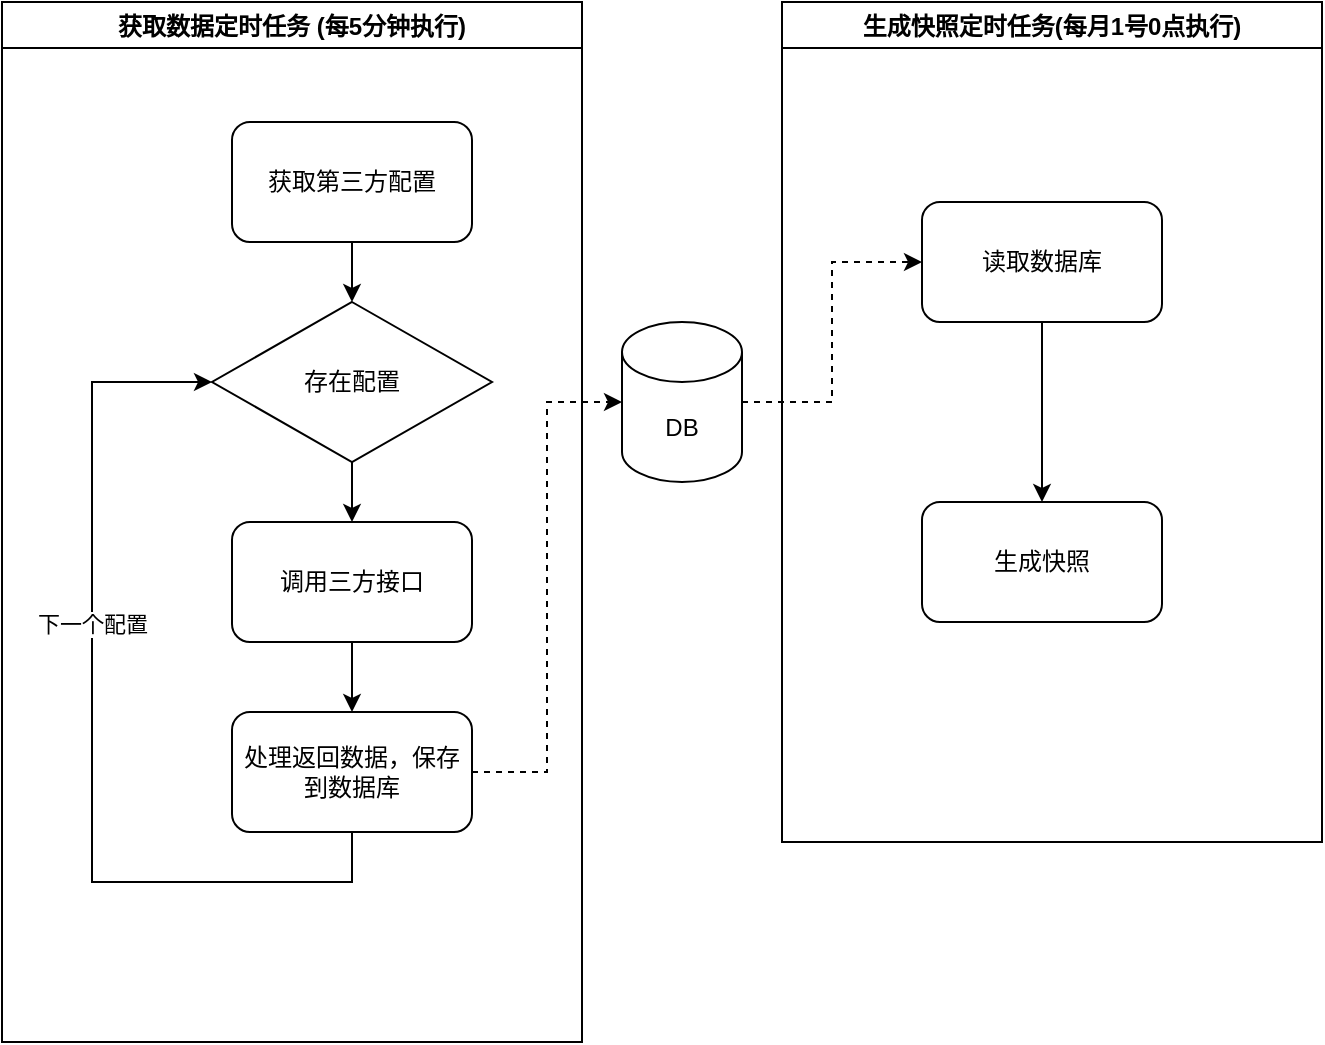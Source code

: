 <mxfile version="14.4.3" type="github">
  <diagram id="BhkdcwuxJZWdev6bQ4Gi" name="Page-1">
    <mxGraphModel dx="946" dy="614" grid="1" gridSize="10" guides="1" tooltips="1" connect="1" arrows="1" fold="1" page="1" pageScale="1" pageWidth="827" pageHeight="1169" math="0" shadow="0">
      <root>
        <mxCell id="0" />
        <mxCell id="1" parent="0" />
        <mxCell id="iyAPcdP246QH8wp2LWoo-9" style="edgeStyle=orthogonalEdgeStyle;rounded=0;orthogonalLoop=1;jettySize=auto;html=1;exitX=1;exitY=0.5;exitDx=0;exitDy=0;entryX=0;entryY=0.5;entryDx=0;entryDy=0;entryPerimeter=0;dashed=1;" parent="1" source="iyAPcdP246QH8wp2LWoo-19" target="iyAPcdP246QH8wp2LWoo-4" edge="1">
          <mxGeometry relative="1" as="geometry" />
        </mxCell>
        <mxCell id="iyAPcdP246QH8wp2LWoo-12" style="edgeStyle=orthogonalEdgeStyle;rounded=0;orthogonalLoop=1;jettySize=auto;html=1;exitX=1;exitY=0.5;exitDx=0;exitDy=0;exitPerimeter=0;entryX=0;entryY=0.5;entryDx=0;entryDy=0;dashed=1;" parent="1" source="iyAPcdP246QH8wp2LWoo-4" target="iyAPcdP246QH8wp2LWoo-10" edge="1">
          <mxGeometry relative="1" as="geometry" />
        </mxCell>
        <mxCell id="iyAPcdP246QH8wp2LWoo-4" value="DB" style="shape=cylinder3;whiteSpace=wrap;html=1;boundedLbl=1;backgroundOutline=1;size=15;" parent="1" vertex="1">
          <mxGeometry x="394" y="350" width="60" height="80" as="geometry" />
        </mxCell>
        <mxCell id="iyAPcdP246QH8wp2LWoo-15" value="获取数据定时任务 (每5分钟执行)" style="swimlane;" parent="1" vertex="1">
          <mxGeometry x="84" y="190" width="290" height="520" as="geometry" />
        </mxCell>
        <mxCell id="iyAPcdP246QH8wp2LWoo-1" value="获取第三方配置" style="rounded=1;whiteSpace=wrap;html=1;" parent="iyAPcdP246QH8wp2LWoo-15" vertex="1">
          <mxGeometry x="115" y="60" width="120" height="60" as="geometry" />
        </mxCell>
        <mxCell id="iyAPcdP246QH8wp2LWoo-2" value="存在配置" style="rhombus;whiteSpace=wrap;html=1;" parent="iyAPcdP246QH8wp2LWoo-15" vertex="1">
          <mxGeometry x="105" y="150" width="140" height="80" as="geometry" />
        </mxCell>
        <mxCell id="iyAPcdP246QH8wp2LWoo-6" style="edgeStyle=orthogonalEdgeStyle;rounded=0;orthogonalLoop=1;jettySize=auto;html=1;exitX=0.5;exitY=1;exitDx=0;exitDy=0;entryX=0.5;entryY=0;entryDx=0;entryDy=0;" parent="iyAPcdP246QH8wp2LWoo-15" source="iyAPcdP246QH8wp2LWoo-1" target="iyAPcdP246QH8wp2LWoo-2" edge="1">
          <mxGeometry relative="1" as="geometry" />
        </mxCell>
        <mxCell id="iyAPcdP246QH8wp2LWoo-8" value="下一个配置" style="edgeStyle=orthogonalEdgeStyle;rounded=0;orthogonalLoop=1;jettySize=auto;html=1;exitX=0.5;exitY=1;exitDx=0;exitDy=0;entryX=0;entryY=0.5;entryDx=0;entryDy=0;" parent="iyAPcdP246QH8wp2LWoo-15" source="iyAPcdP246QH8wp2LWoo-19" target="iyAPcdP246QH8wp2LWoo-2" edge="1">
          <mxGeometry x="0.222" relative="1" as="geometry">
            <Array as="points">
              <mxPoint x="175" y="440" />
              <mxPoint x="45" y="440" />
              <mxPoint x="45" y="190" />
            </Array>
            <mxPoint as="offset" />
          </mxGeometry>
        </mxCell>
        <mxCell id="iyAPcdP246QH8wp2LWoo-20" style="edgeStyle=orthogonalEdgeStyle;rounded=0;orthogonalLoop=1;jettySize=auto;html=1;exitX=0.5;exitY=1;exitDx=0;exitDy=0;entryX=0.5;entryY=0;entryDx=0;entryDy=0;" parent="iyAPcdP246QH8wp2LWoo-15" source="iyAPcdP246QH8wp2LWoo-3" target="iyAPcdP246QH8wp2LWoo-19" edge="1">
          <mxGeometry relative="1" as="geometry" />
        </mxCell>
        <mxCell id="iyAPcdP246QH8wp2LWoo-3" value="调用三方接口" style="rounded=1;whiteSpace=wrap;html=1;" parent="iyAPcdP246QH8wp2LWoo-15" vertex="1">
          <mxGeometry x="115" y="260" width="120" height="60" as="geometry" />
        </mxCell>
        <mxCell id="iyAPcdP246QH8wp2LWoo-7" style="edgeStyle=orthogonalEdgeStyle;rounded=0;orthogonalLoop=1;jettySize=auto;html=1;exitX=0.5;exitY=1;exitDx=0;exitDy=0;entryX=0.5;entryY=0;entryDx=0;entryDy=0;" parent="iyAPcdP246QH8wp2LWoo-15" source="iyAPcdP246QH8wp2LWoo-2" target="iyAPcdP246QH8wp2LWoo-3" edge="1">
          <mxGeometry relative="1" as="geometry" />
        </mxCell>
        <mxCell id="iyAPcdP246QH8wp2LWoo-19" value="处理返回数据，保存到数据库" style="rounded=1;whiteSpace=wrap;html=1;" parent="iyAPcdP246QH8wp2LWoo-15" vertex="1">
          <mxGeometry x="115" y="355" width="120" height="60" as="geometry" />
        </mxCell>
        <mxCell id="iyAPcdP246QH8wp2LWoo-17" value="生成快照定时任务(每月1号0点执行)" style="swimlane;startSize=23;" parent="1" vertex="1">
          <mxGeometry x="474" y="190" width="270" height="420" as="geometry" />
        </mxCell>
        <mxCell id="iyAPcdP246QH8wp2LWoo-10" value="读取数据库" style="rounded=1;whiteSpace=wrap;html=1;" parent="iyAPcdP246QH8wp2LWoo-17" vertex="1">
          <mxGeometry x="70" y="100" width="120" height="60" as="geometry" />
        </mxCell>
        <mxCell id="iyAPcdP246QH8wp2LWoo-11" value="生成快照" style="rounded=1;whiteSpace=wrap;html=1;" parent="iyAPcdP246QH8wp2LWoo-17" vertex="1">
          <mxGeometry x="70" y="250" width="120" height="60" as="geometry" />
        </mxCell>
        <mxCell id="iyAPcdP246QH8wp2LWoo-16" style="edgeStyle=orthogonalEdgeStyle;rounded=0;orthogonalLoop=1;jettySize=auto;html=1;exitX=0.5;exitY=1;exitDx=0;exitDy=0;entryX=0.5;entryY=0;entryDx=0;entryDy=0;" parent="iyAPcdP246QH8wp2LWoo-17" source="iyAPcdP246QH8wp2LWoo-10" target="iyAPcdP246QH8wp2LWoo-11" edge="1">
          <mxGeometry relative="1" as="geometry" />
        </mxCell>
      </root>
    </mxGraphModel>
  </diagram>
</mxfile>
